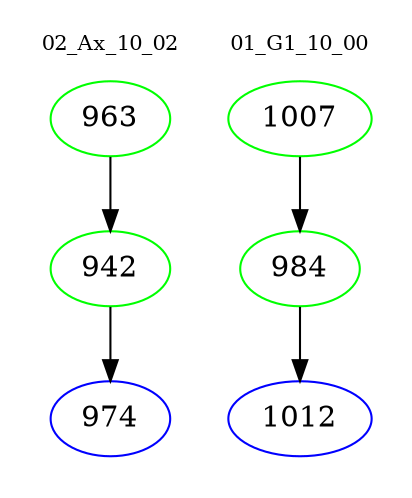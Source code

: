 digraph{
subgraph cluster_0 {
color = white
label = "02_Ax_10_02";
fontsize=10;
T0_963 [label="963", color="green"]
T0_963 -> T0_942 [color="black"]
T0_942 [label="942", color="green"]
T0_942 -> T0_974 [color="black"]
T0_974 [label="974", color="blue"]
}
subgraph cluster_1 {
color = white
label = "01_G1_10_00";
fontsize=10;
T1_1007 [label="1007", color="green"]
T1_1007 -> T1_984 [color="black"]
T1_984 [label="984", color="green"]
T1_984 -> T1_1012 [color="black"]
T1_1012 [label="1012", color="blue"]
}
}
